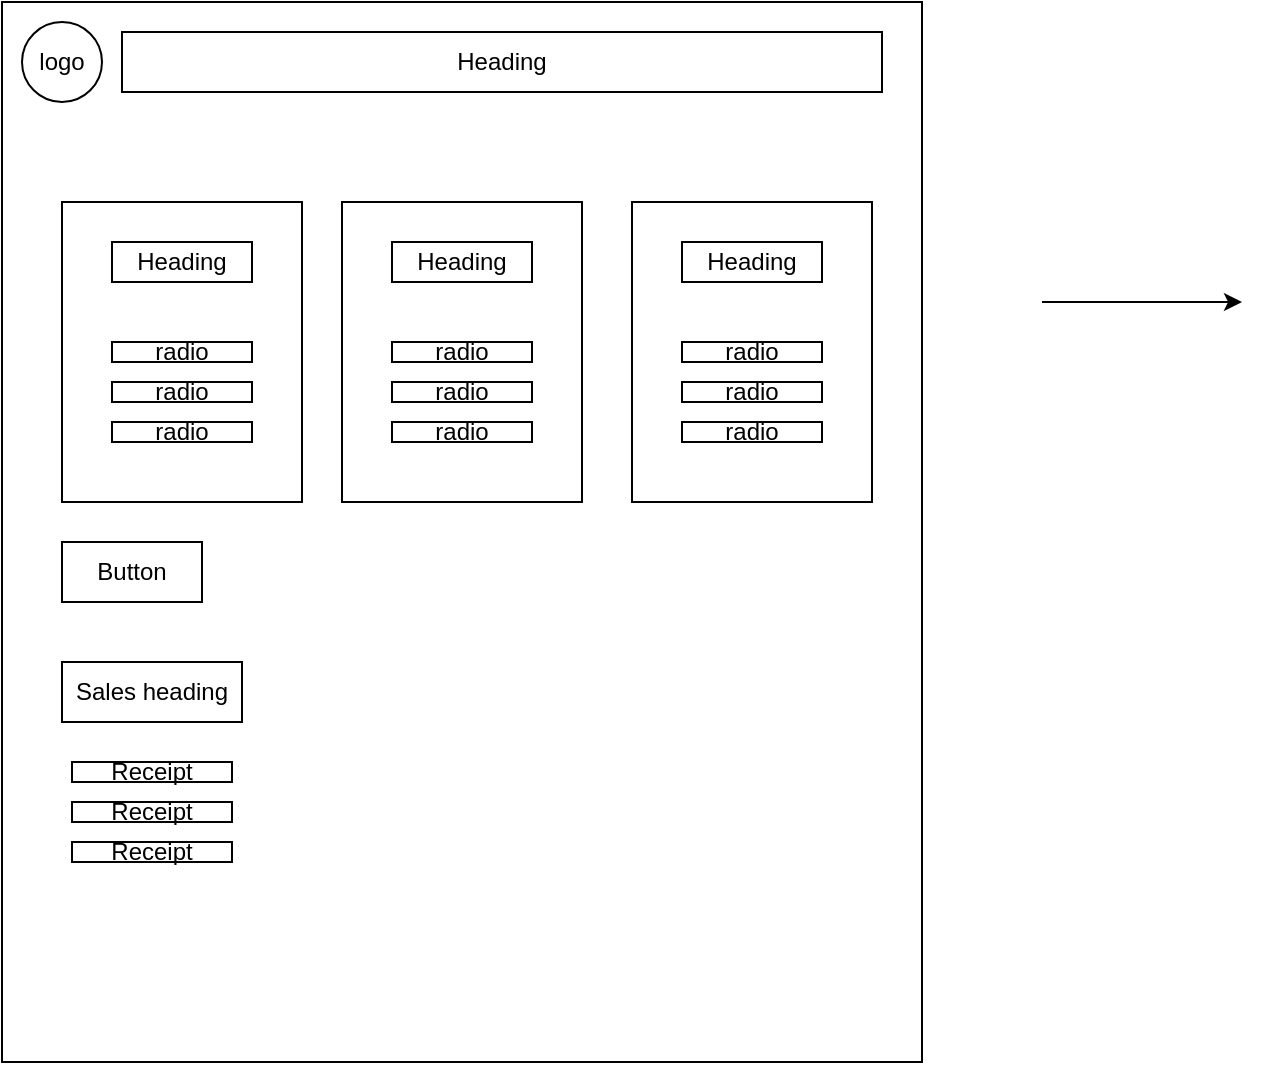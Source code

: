 <mxfile>
    <diagram id="duuuLI2f266IBfNkNlS0" name="Page-1">
        <mxGraphModel dx="1127" dy="760" grid="1" gridSize="10" guides="1" tooltips="1" connect="1" arrows="1" fold="1" page="1" pageScale="1" pageWidth="850" pageHeight="1100" math="0" shadow="0">
            <root>
                <mxCell id="0"/>
                <mxCell id="1" parent="0"/>
                <mxCell id="2" value="" style="whiteSpace=wrap;html=1;" parent="1" vertex="1">
                    <mxGeometry x="110" y="80" width="460" height="530" as="geometry"/>
                </mxCell>
                <mxCell id="3" value="Heading" style="whiteSpace=wrap;html=1;" parent="1" vertex="1">
                    <mxGeometry x="170" y="95" width="380" height="30" as="geometry"/>
                </mxCell>
                <mxCell id="4" value="logo" style="ellipse;whiteSpace=wrap;html=1;" parent="1" vertex="1">
                    <mxGeometry x="120" y="90" width="40" height="40" as="geometry"/>
                </mxCell>
                <mxCell id="5" value="" style="whiteSpace=wrap;html=1;" parent="1" vertex="1">
                    <mxGeometry x="140" y="180" width="120" height="150" as="geometry"/>
                </mxCell>
                <mxCell id="7" value="" style="whiteSpace=wrap;html=1;" parent="1" vertex="1">
                    <mxGeometry x="280" y="180" width="120" height="150" as="geometry"/>
                </mxCell>
                <mxCell id="8" value="" style="whiteSpace=wrap;html=1;" parent="1" vertex="1">
                    <mxGeometry x="425" y="180" width="120" height="150" as="geometry"/>
                </mxCell>
                <mxCell id="9" value="radio" style="whiteSpace=wrap;html=1;" parent="1" vertex="1">
                    <mxGeometry x="165" y="250" width="70" height="10" as="geometry"/>
                </mxCell>
                <mxCell id="10" value="radio" style="whiteSpace=wrap;html=1;" parent="1" vertex="1">
                    <mxGeometry x="165" y="270" width="70" height="10" as="geometry"/>
                </mxCell>
                <mxCell id="11" value="radio" style="whiteSpace=wrap;html=1;" parent="1" vertex="1">
                    <mxGeometry x="165" y="290" width="70" height="10" as="geometry"/>
                </mxCell>
                <mxCell id="12" value="Heading" style="whiteSpace=wrap;html=1;" parent="1" vertex="1">
                    <mxGeometry x="165" y="200" width="70" height="20" as="geometry"/>
                </mxCell>
                <mxCell id="13" value="radio" style="whiteSpace=wrap;html=1;" parent="1" vertex="1">
                    <mxGeometry x="305" y="250" width="70" height="10" as="geometry"/>
                </mxCell>
                <mxCell id="14" value="radio" style="whiteSpace=wrap;html=1;" parent="1" vertex="1">
                    <mxGeometry x="305" y="270" width="70" height="10" as="geometry"/>
                </mxCell>
                <mxCell id="15" value="radio" style="whiteSpace=wrap;html=1;" parent="1" vertex="1">
                    <mxGeometry x="305" y="290" width="70" height="10" as="geometry"/>
                </mxCell>
                <mxCell id="16" value="Heading" style="whiteSpace=wrap;html=1;" parent="1" vertex="1">
                    <mxGeometry x="305" y="200" width="70" height="20" as="geometry"/>
                </mxCell>
                <mxCell id="17" value="radio" style="whiteSpace=wrap;html=1;" parent="1" vertex="1">
                    <mxGeometry x="450" y="250" width="70" height="10" as="geometry"/>
                </mxCell>
                <mxCell id="18" value="radio" style="whiteSpace=wrap;html=1;" parent="1" vertex="1">
                    <mxGeometry x="450" y="270" width="70" height="10" as="geometry"/>
                </mxCell>
                <mxCell id="19" value="radio" style="whiteSpace=wrap;html=1;" parent="1" vertex="1">
                    <mxGeometry x="450" y="290" width="70" height="10" as="geometry"/>
                </mxCell>
                <mxCell id="20" value="Heading" style="whiteSpace=wrap;html=1;" parent="1" vertex="1">
                    <mxGeometry x="450" y="200" width="70" height="20" as="geometry"/>
                </mxCell>
                <mxCell id="21" value="Button" style="whiteSpace=wrap;html=1;" parent="1" vertex="1">
                    <mxGeometry x="140" y="350" width="70" height="30" as="geometry"/>
                </mxCell>
                <mxCell id="22" value="Sales heading" style="whiteSpace=wrap;html=1;" parent="1" vertex="1">
                    <mxGeometry x="140" y="410" width="90" height="30" as="geometry"/>
                </mxCell>
                <mxCell id="23" value="Receipt" style="whiteSpace=wrap;html=1;" parent="1" vertex="1">
                    <mxGeometry x="145" y="460" width="80" height="10" as="geometry"/>
                </mxCell>
                <mxCell id="24" value="Receipt" style="whiteSpace=wrap;html=1;" parent="1" vertex="1">
                    <mxGeometry x="145" y="480" width="80" height="10" as="geometry"/>
                </mxCell>
                <mxCell id="25" value="Receipt" style="whiteSpace=wrap;html=1;" parent="1" vertex="1">
                    <mxGeometry x="145" y="500" width="80" height="10" as="geometry"/>
                </mxCell>
                <mxCell id="26" value="" style="edgeStyle=none;orthogonalLoop=1;jettySize=auto;html=1;" edge="1" parent="1">
                    <mxGeometry width="100" relative="1" as="geometry">
                        <mxPoint x="630" y="230" as="sourcePoint"/>
                        <mxPoint x="730" y="230" as="targetPoint"/>
                        <Array as="points"/>
                    </mxGeometry>
                </mxCell>
            </root>
        </mxGraphModel>
    </diagram>
</mxfile>